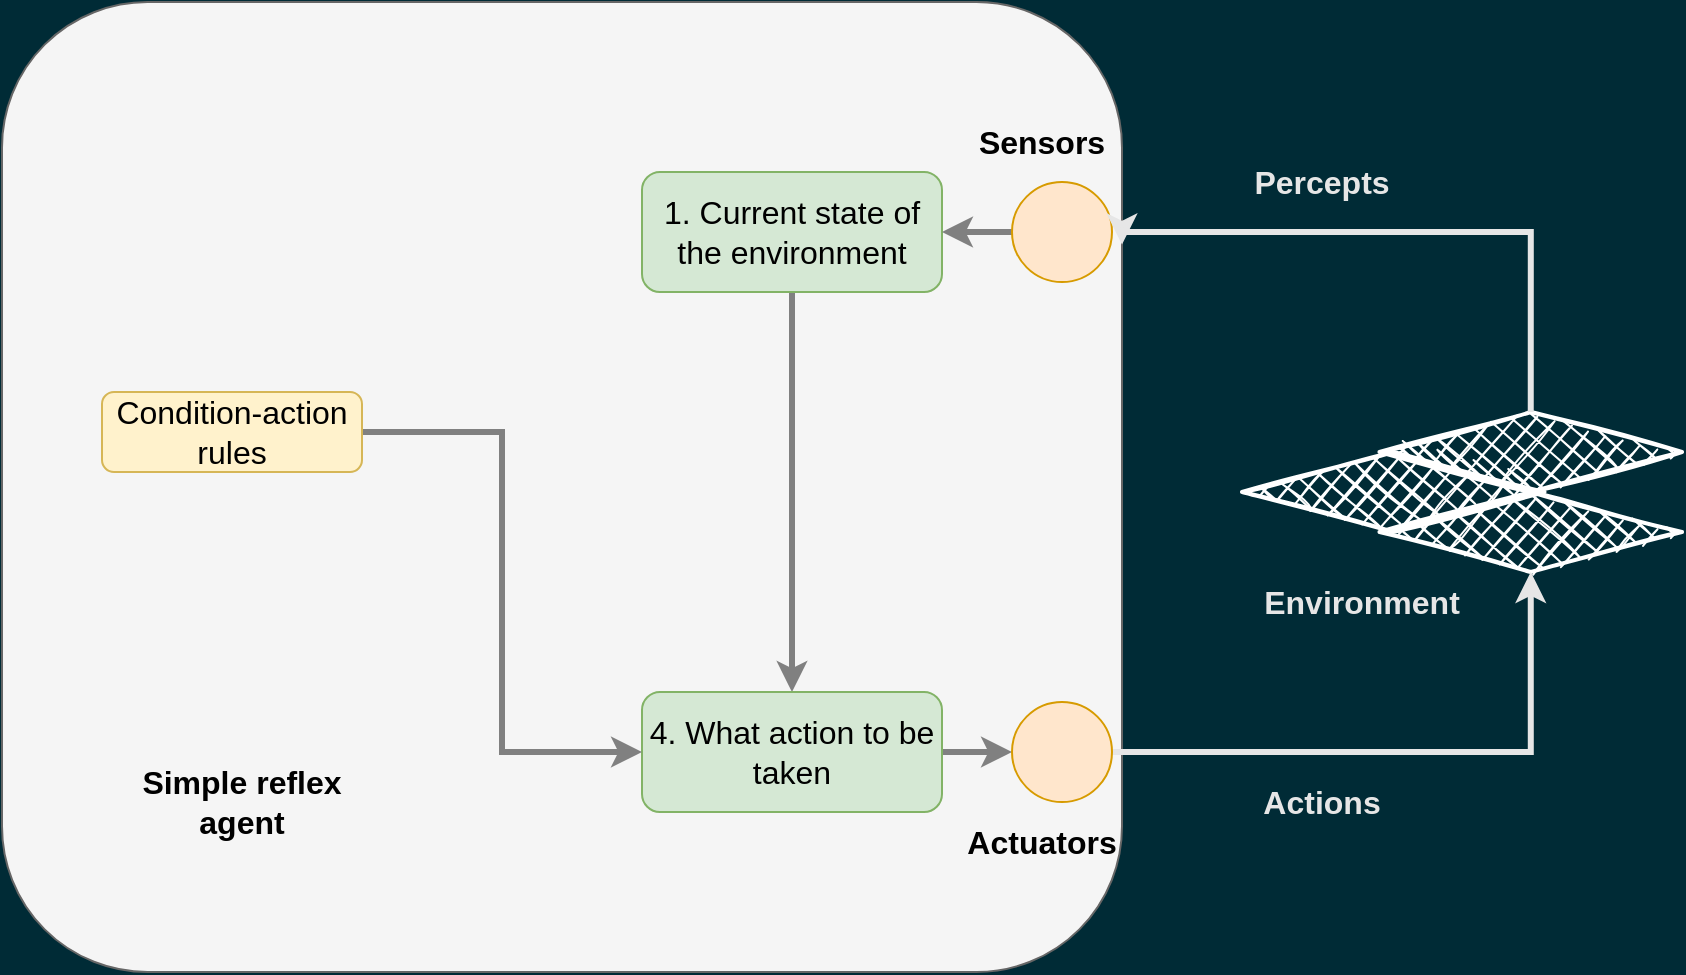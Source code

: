 <mxfile version="20.3.0" type="device"><diagram id="nfDhgmSr-Vf-iC9WDgac" name="Page-1"><mxGraphModel dx="1582" dy="827" grid="1" gridSize="10" guides="1" tooltips="1" connect="1" arrows="1" fold="1" page="0" pageScale="1" pageWidth="1200" pageHeight="1600" background="#002B36" math="0" shadow="0"><root><mxCell id="0"/><mxCell id="1" parent="0"/><mxCell id="N-tSux8G0TpiGFW01LPr-27" value="" style="rounded=1;whiteSpace=wrap;html=1;fontSize=16;fontColor=#333333;fillColor=#f5f5f5;strokeColor=#666666;" parent="1" vertex="1"><mxGeometry x="-760" y="415" width="560" height="485" as="geometry"/></mxCell><mxCell id="or0y2Tztfg0Vn3SPiq2y-20" style="edgeStyle=orthogonalEdgeStyle;rounded=0;orthogonalLoop=1;jettySize=auto;html=1;exitX=0.5;exitY=1;exitDx=0;exitDy=0;strokeColor=#808080;strokeWidth=3;fontSize=16;fontColor=#E6E6E6;" parent="1" source="N-tSux8G0TpiGFW01LPr-18" target="N-tSux8G0TpiGFW01LPr-30" edge="1"><mxGeometry relative="1" as="geometry"><mxPoint x="-365" y="587" as="targetPoint"/></mxGeometry></mxCell><mxCell id="N-tSux8G0TpiGFW01LPr-18" value="&lt;span style=&quot;font-size: 16px;&quot;&gt;1. Current state of the environment&lt;/span&gt;" style="rounded=1;whiteSpace=wrap;html=1;fillColor=#d5e8d4;strokeColor=#82b366;" parent="1" vertex="1"><mxGeometry x="-440" y="500" width="150" height="60" as="geometry"/></mxCell><mxCell id="or0y2Tztfg0Vn3SPiq2y-11" style="edgeStyle=orthogonalEdgeStyle;rounded=0;orthogonalLoop=1;jettySize=auto;html=1;exitX=1;exitY=0.5;exitDx=0;exitDy=0;entryX=0;entryY=0.5;entryDx=0;entryDy=0;strokeColor=#808080;strokeWidth=3;fontSize=16;fontColor=#E6E6E6;" parent="1" source="N-tSux8G0TpiGFW01LPr-30" target="or0y2Tztfg0Vn3SPiq2y-9" edge="1"><mxGeometry relative="1" as="geometry"/></mxCell><mxCell id="N-tSux8G0TpiGFW01LPr-30" value="&lt;span style=&quot;font-size: 16px;&quot;&gt;4. What action to be taken&lt;/span&gt;" style="rounded=1;whiteSpace=wrap;html=1;fillColor=#d5e8d4;strokeColor=#82b366;" parent="1" vertex="1"><mxGeometry x="-440" y="760" width="150" height="60" as="geometry"/></mxCell><mxCell id="N-tSux8G0TpiGFW01LPr-38" style="edgeStyle=orthogonalEdgeStyle;rounded=0;orthogonalLoop=1;jettySize=auto;html=1;exitX=1;exitY=0.5;exitDx=0;exitDy=0;strokeColor=#808080;strokeWidth=3;fontSize=16;fontColor=#E6E6E6;entryX=0;entryY=0.5;entryDx=0;entryDy=0;" parent="1" source="N-tSux8G0TpiGFW01LPr-33" target="N-tSux8G0TpiGFW01LPr-30" edge="1"><mxGeometry relative="1" as="geometry"><Array as="points"><mxPoint x="-510" y="630"/><mxPoint x="-510" y="790"/></Array><mxPoint x="-440" y="617" as="targetPoint"/></mxGeometry></mxCell><mxCell id="N-tSux8G0TpiGFW01LPr-33" value="&lt;span style=&quot;font-size: 16px;&quot;&gt;Condition-action rules&lt;/span&gt;" style="rounded=1;whiteSpace=wrap;html=1;fillColor=#fff2cc;strokeColor=#d6b656;" parent="1" vertex="1"><mxGeometry x="-710" y="610" width="130" height="40" as="geometry"/></mxCell><mxCell id="or0y2Tztfg0Vn3SPiq2y-1" value="" style="group;fontColor=#FFFFFF;strokeColor=none;" parent="1" vertex="1" connectable="0"><mxGeometry x="-140" y="620" width="220" height="110" as="geometry"/></mxCell><mxCell id="or0y2Tztfg0Vn3SPiq2y-2" value="" style="rhombus;whiteSpace=wrap;html=1;strokeWidth=2;fillWeight=-1;hachureGap=8;fillStyle=cross-hatch;sketch=1;fontColor=#FFFFFF;strokeColor=#FFFFFF;" parent="or0y2Tztfg0Vn3SPiq2y-1" vertex="1"><mxGeometry x="68.75" width="151.25" height="40" as="geometry"/></mxCell><mxCell id="or0y2Tztfg0Vn3SPiq2y-3" value="" style="rhombus;whiteSpace=wrap;html=1;strokeWidth=2;fillWeight=-1;hachureGap=8;fillStyle=cross-hatch;sketch=1;fontColor=#FFFFFF;strokeColor=#FFFFFF;" parent="or0y2Tztfg0Vn3SPiq2y-1" vertex="1"><mxGeometry y="20" width="151.25" height="40" as="geometry"/></mxCell><mxCell id="or0y2Tztfg0Vn3SPiq2y-4" value="" style="rhombus;whiteSpace=wrap;html=1;strokeWidth=2;fillWeight=-1;hachureGap=8;fillStyle=cross-hatch;sketch=1;fontColor=#FFFFFF;strokeColor=#FFFFFF;" parent="or0y2Tztfg0Vn3SPiq2y-1" vertex="1"><mxGeometry x="68.75" y="40" width="151.25" height="40" as="geometry"/></mxCell><mxCell id="or0y2Tztfg0Vn3SPiq2y-7" value="&lt;b&gt;Environment&lt;/b&gt;" style="text;html=1;strokeColor=none;fillColor=none;align=center;verticalAlign=middle;whiteSpace=wrap;rounded=0;fontSize=16;fontColor=#E6E6E6;" parent="or0y2Tztfg0Vn3SPiq2y-1" vertex="1"><mxGeometry x="30" y="80" width="60" height="30" as="geometry"/></mxCell><mxCell id="or0y2Tztfg0Vn3SPiq2y-10" style="edgeStyle=orthogonalEdgeStyle;rounded=0;orthogonalLoop=1;jettySize=auto;html=1;exitX=0;exitY=0.5;exitDx=0;exitDy=0;entryX=1;entryY=0.5;entryDx=0;entryDy=0;strokeColor=#808080;strokeWidth=3;fontSize=16;fontColor=#E6E6E6;" parent="1" source="or0y2Tztfg0Vn3SPiq2y-8" target="N-tSux8G0TpiGFW01LPr-18" edge="1"><mxGeometry relative="1" as="geometry"/></mxCell><mxCell id="or0y2Tztfg0Vn3SPiq2y-8" value="" style="ellipse;whiteSpace=wrap;html=1;aspect=fixed;fontSize=16;fillColor=#ffe6cc;strokeColor=#d79b00;" parent="1" vertex="1"><mxGeometry x="-255" y="505" width="50" height="50" as="geometry"/></mxCell><mxCell id="or0y2Tztfg0Vn3SPiq2y-14" style="edgeStyle=orthogonalEdgeStyle;rounded=0;orthogonalLoop=1;jettySize=auto;html=1;exitX=1;exitY=0.5;exitDx=0;exitDy=0;entryX=0.5;entryY=1;entryDx=0;entryDy=0;strokeColor=#E6E6E6;strokeWidth=3;fontSize=16;fontColor=#000000;" parent="1" source="or0y2Tztfg0Vn3SPiq2y-9" target="or0y2Tztfg0Vn3SPiq2y-4" edge="1"><mxGeometry relative="1" as="geometry"/></mxCell><mxCell id="or0y2Tztfg0Vn3SPiq2y-9" value="" style="ellipse;whiteSpace=wrap;html=1;aspect=fixed;fontSize=16;fillColor=#ffe6cc;strokeColor=#d79b00;" parent="1" vertex="1"><mxGeometry x="-255" y="765" width="50" height="50" as="geometry"/></mxCell><mxCell id="or0y2Tztfg0Vn3SPiq2y-12" value="&lt;font color=&quot;#000000&quot;&gt;&lt;b&gt;Sensors&lt;/b&gt;&lt;/font&gt;" style="text;html=1;strokeColor=none;fillColor=none;align=center;verticalAlign=middle;whiteSpace=wrap;rounded=0;fontSize=16;fontColor=#E6E6E6;" parent="1" vertex="1"><mxGeometry x="-270" y="470" width="60" height="30" as="geometry"/></mxCell><mxCell id="or0y2Tztfg0Vn3SPiq2y-13" value="&lt;font color=&quot;#000000&quot;&gt;&lt;b&gt;Actuators&lt;/b&gt;&lt;/font&gt;" style="text;html=1;strokeColor=none;fillColor=none;align=center;verticalAlign=middle;whiteSpace=wrap;rounded=0;fontSize=16;fontColor=#E6E6E6;" parent="1" vertex="1"><mxGeometry x="-270" y="820" width="60" height="30" as="geometry"/></mxCell><mxCell id="or0y2Tztfg0Vn3SPiq2y-15" style="edgeStyle=orthogonalEdgeStyle;rounded=0;orthogonalLoop=1;jettySize=auto;html=1;exitX=0.5;exitY=0;exitDx=0;exitDy=0;entryX=1;entryY=0.25;entryDx=0;entryDy=0;strokeColor=#E6E6E6;strokeWidth=3;fontSize=16;fontColor=#000000;" parent="1" source="or0y2Tztfg0Vn3SPiq2y-2" target="N-tSux8G0TpiGFW01LPr-27" edge="1"><mxGeometry relative="1" as="geometry"><Array as="points"><mxPoint x="4" y="530"/></Array></mxGeometry></mxCell><mxCell id="or0y2Tztfg0Vn3SPiq2y-18" value="&lt;font color=&quot;#e6e6e6&quot;&gt;&lt;b&gt;Percepts&lt;/b&gt;&lt;/font&gt;" style="text;html=1;strokeColor=none;fillColor=none;align=center;verticalAlign=middle;whiteSpace=wrap;rounded=0;fontSize=16;fontColor=#000000;" parent="1" vertex="1"><mxGeometry x="-130" y="490" width="60" height="30" as="geometry"/></mxCell><mxCell id="or0y2Tztfg0Vn3SPiq2y-19" value="&lt;font color=&quot;#e6e6e6&quot;&gt;&lt;b&gt;Actions&lt;/b&gt;&lt;/font&gt;" style="text;html=1;strokeColor=none;fillColor=none;align=center;verticalAlign=middle;whiteSpace=wrap;rounded=0;fontSize=16;fontColor=#000000;" parent="1" vertex="1"><mxGeometry x="-130" y="800" width="60" height="30" as="geometry"/></mxCell><mxCell id="or0y2Tztfg0Vn3SPiq2y-23" value="&lt;font size=&quot;1&quot; color=&quot;#000000&quot;&gt;&lt;b style=&quot;font-size: 16px;&quot;&gt;Simple reflex agent&lt;/b&gt;&lt;/font&gt;" style="text;html=1;strokeColor=none;fillColor=none;align=center;verticalAlign=middle;whiteSpace=wrap;rounded=0;fontSize=16;fontColor=#E6E6E6;" parent="1" vertex="1"><mxGeometry x="-700" y="800" width="120" height="30" as="geometry"/></mxCell></root></mxGraphModel></diagram></mxfile>